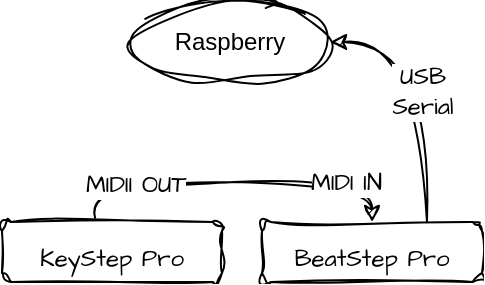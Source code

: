 <mxfile>
    <diagram id="gmd0m68qbSqrnd76yPIm" name="Page-1">
        <mxGraphModel dx="464" dy="420" grid="1" gridSize="10" guides="1" tooltips="1" connect="1" arrows="1" fold="1" page="1" pageScale="1" pageWidth="827" pageHeight="1169" background="none" math="0" shadow="0">
            <root>
                <mxCell id="0"/>
                <mxCell id="1" parent="0"/>
                <mxCell id="2" value="Raspberry" style="ellipse;whiteSpace=wrap;html=1;align=center;newEdgeStyle={&quot;edgeStyle&quot;:&quot;entityRelationEdgeStyle&quot;,&quot;startArrow&quot;:&quot;none&quot;,&quot;endArrow&quot;:&quot;none&quot;,&quot;segment&quot;:10,&quot;curved&quot;:1,&quot;sourcePerimeterSpacing&quot;:0,&quot;targetPerimeterSpacing&quot;:0};treeFolding=1;treeMoving=1;sketch=1;curveFitting=1;jiggle=2;" parent="1" vertex="1">
                    <mxGeometry x="364" y="300" width="100" height="40" as="geometry"/>
                </mxCell>
                <mxCell id="57" value="&lt;font style=&quot;font-size: 12px;&quot;&gt;KeyStep Pro&lt;/font&gt;" style="rounded=1;whiteSpace=wrap;html=1;sketch=1;hachureGap=4;jiggle=2;curveFitting=1;fontFamily=Architects Daughter;fontSource=https%3A%2F%2Ffonts.googleapis.com%2Fcss%3Ffamily%3DArchitects%2BDaughter;fontSize=20;" vertex="1" parent="1">
                    <mxGeometry x="300" y="410" width="110" height="30" as="geometry"/>
                </mxCell>
                <mxCell id="65" style="edgeStyle=orthogonalEdgeStyle;curved=1;sketch=1;hachureGap=4;jiggle=2;curveFitting=1;html=1;exitX=0.75;exitY=0;exitDx=0;exitDy=0;entryX=1;entryY=0.5;entryDx=0;entryDy=0;fontFamily=Architects Daughter;fontSource=https%3A%2F%2Ffonts.googleapis.com%2Fcss%3Ffamily%3DArchitects%2BDaughter;fontSize=12;" edge="1" parent="1" source="58" target="2">
                    <mxGeometry relative="1" as="geometry"/>
                </mxCell>
                <mxCell id="58" value="&lt;font style=&quot;font-size: 12px;&quot;&gt;BeatStep Pro&lt;/font&gt;" style="rounded=1;whiteSpace=wrap;html=1;sketch=1;hachureGap=4;jiggle=2;curveFitting=1;fontFamily=Architects Daughter;fontSource=https%3A%2F%2Ffonts.googleapis.com%2Fcss%3Ffamily%3DArchitects%2BDaughter;fontSize=20;" vertex="1" parent="1">
                    <mxGeometry x="430" y="410" width="110" height="30" as="geometry"/>
                </mxCell>
                <mxCell id="60" value="" style="endArrow=classic;html=1;sketch=1;hachureGap=4;jiggle=2;curveFitting=1;fontFamily=Architects Daughter;fontSource=https%3A%2F%2Ffonts.googleapis.com%2Fcss%3Ffamily%3DArchitects%2BDaughter;fontSize=12;edgeStyle=orthogonalEdgeStyle;exitX=0.423;exitY=-0.072;exitDx=0;exitDy=0;exitPerimeter=0;entryX=0.5;entryY=0;entryDx=0;entryDy=0;curved=1;" edge="1" parent="1" source="57" target="58">
                    <mxGeometry relative="1" as="geometry">
                        <mxPoint x="290" y="350" as="sourcePoint"/>
                        <mxPoint x="450" y="350" as="targetPoint"/>
                        <Array as="points">
                            <mxPoint x="347" y="390"/>
                            <mxPoint x="485" y="390"/>
                        </Array>
                    </mxGeometry>
                </mxCell>
                <mxCell id="62" value="MIDII OUT" style="edgeLabel;resizable=0;html=1;align=left;verticalAlign=bottom;sketch=1;hachureGap=4;jiggle=2;curveFitting=1;fontFamily=Architects Daughter;fontSource=https%3A%2F%2Ffonts.googleapis.com%2Fcss%3Ffamily%3DArchitects%2BDaughter;fontSize=12;" connectable="0" vertex="1" parent="60">
                    <mxGeometry x="-1" relative="1" as="geometry">
                        <mxPoint x="-7" y="-7" as="offset"/>
                    </mxGeometry>
                </mxCell>
                <mxCell id="63" value="MIDI IN" style="edgeLabel;resizable=0;html=1;align=right;verticalAlign=bottom;sketch=1;hachureGap=4;jiggle=2;curveFitting=1;fontFamily=Architects Daughter;fontSource=https%3A%2F%2Ffonts.googleapis.com%2Fcss%3Ffamily%3DArchitects%2BDaughter;fontSize=12;" connectable="0" vertex="1" parent="60">
                    <mxGeometry x="1" relative="1" as="geometry">
                        <mxPoint x="5" y="-11" as="offset"/>
                    </mxGeometry>
                </mxCell>
                <mxCell id="66" value="USB&lt;br&gt;Serial" style="edgeLabel;resizable=0;html=1;align=center;verticalAlign=bottom;sketch=1;hachureGap=4;jiggle=2;curveFitting=1;fontFamily=Architects Daughter;fontSource=https%3A%2F%2Ffonts.googleapis.com%2Fcss%3Ffamily%3DArchitects%2BDaughter;fontSize=12;" connectable="0" vertex="1" parent="60">
                    <mxGeometry x="1" relative="1" as="geometry">
                        <mxPoint x="25" y="-49" as="offset"/>
                    </mxGeometry>
                </mxCell>
            </root>
        </mxGraphModel>
    </diagram>
</mxfile>
